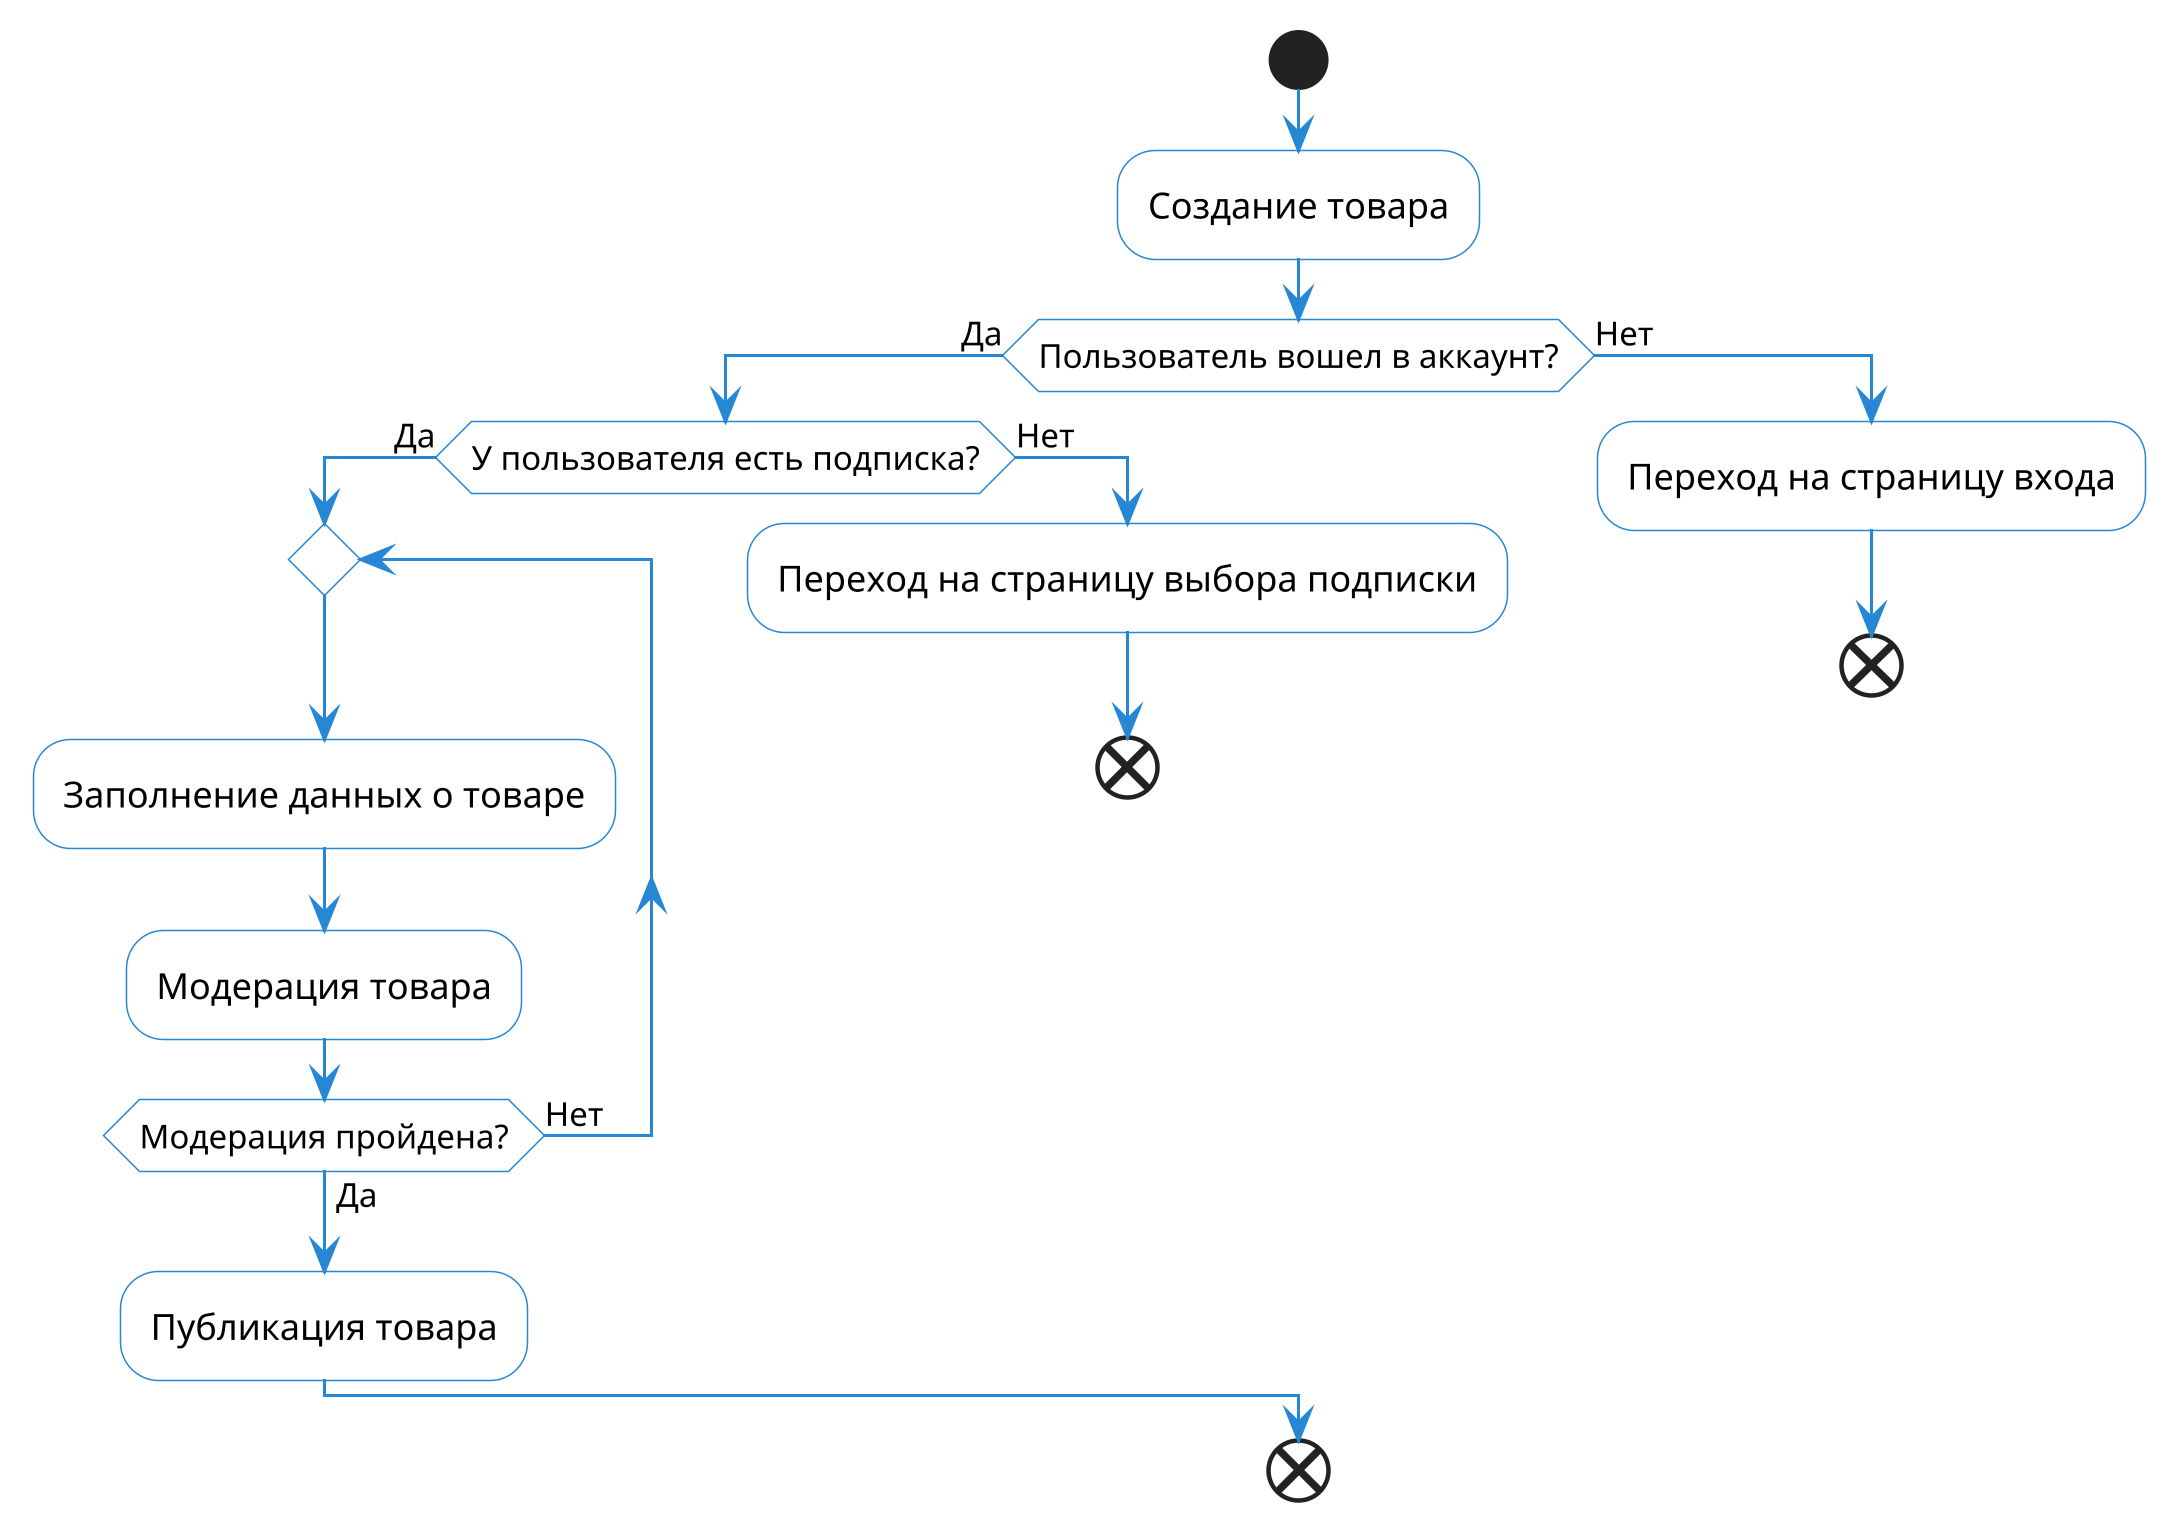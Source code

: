 @startuml

scale 3
skinparam activity {
    BackgroundColor white
    ArrowColor #2688d4
    BorderColor #2688d4
}

start
:Создание товара;
if (Пользователь вошел в аккаунт?) then (Да)
    if (У пользователя есть подписка?) then (Да)
        repeat
        :Заполнение данных о товаре;
        :Модерация товара;
        repeat while (Модерация пройдена?) is (Нет) not (Да)
        :Публикация товара;
    else (Нет)
        :Переход на страницу выбора подписки;
        end
    endif
else (Нет)
    :Переход на страницу входа;
    end
endif
end

@enduml
